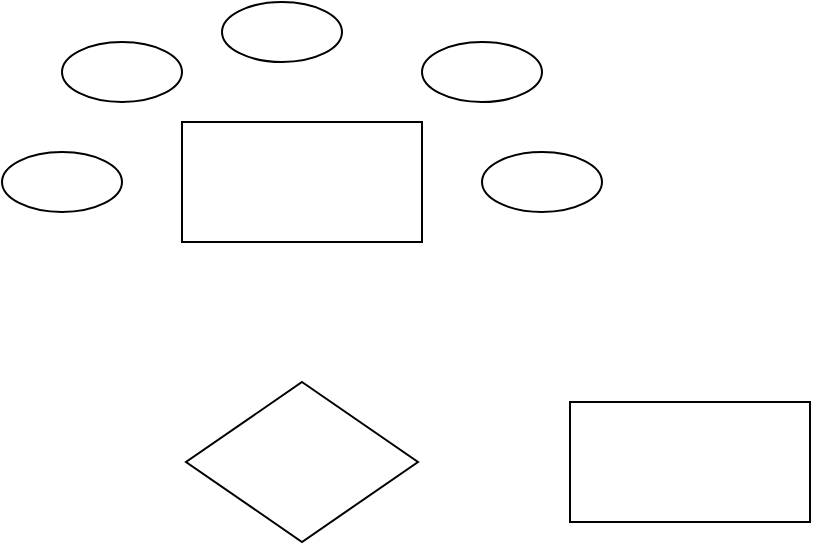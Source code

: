 <mxfile version="22.1.1" type="github">
  <diagram name="Страница — 1" id="IHzxXOlR8JjOgCNSM0FO">
    <mxGraphModel dx="827" dy="502" grid="1" gridSize="10" guides="1" tooltips="1" connect="1" arrows="1" fold="1" page="1" pageScale="1" pageWidth="827" pageHeight="1169" math="0" shadow="0">
      <root>
        <mxCell id="0" />
        <mxCell id="1" parent="0" />
        <mxCell id="sKRGDPMxDWaujR-chesv-1" value="" style="rounded=0;whiteSpace=wrap;html=1;" vertex="1" parent="1">
          <mxGeometry x="160" y="210" width="120" height="60" as="geometry" />
        </mxCell>
        <mxCell id="sKRGDPMxDWaujR-chesv-2" value="" style="ellipse;whiteSpace=wrap;html=1;" vertex="1" parent="1">
          <mxGeometry x="100" y="170" width="60" height="30" as="geometry" />
        </mxCell>
        <mxCell id="sKRGDPMxDWaujR-chesv-3" value="" style="ellipse;whiteSpace=wrap;html=1;" vertex="1" parent="1">
          <mxGeometry x="180" y="150" width="60" height="30" as="geometry" />
        </mxCell>
        <mxCell id="sKRGDPMxDWaujR-chesv-4" value="" style="ellipse;whiteSpace=wrap;html=1;" vertex="1" parent="1">
          <mxGeometry x="70" y="225" width="60" height="30" as="geometry" />
        </mxCell>
        <mxCell id="sKRGDPMxDWaujR-chesv-5" value="" style="ellipse;whiteSpace=wrap;html=1;" vertex="1" parent="1">
          <mxGeometry x="310" y="225" width="60" height="30" as="geometry" />
        </mxCell>
        <mxCell id="sKRGDPMxDWaujR-chesv-6" value="" style="ellipse;whiteSpace=wrap;html=1;" vertex="1" parent="1">
          <mxGeometry x="280" y="170" width="60" height="30" as="geometry" />
        </mxCell>
        <mxCell id="sKRGDPMxDWaujR-chesv-7" value="" style="rhombus;whiteSpace=wrap;html=1;" vertex="1" parent="1">
          <mxGeometry x="162" y="340" width="116" height="80" as="geometry" />
        </mxCell>
        <mxCell id="sKRGDPMxDWaujR-chesv-8" value="" style="rounded=0;whiteSpace=wrap;html=1;" vertex="1" parent="1">
          <mxGeometry x="354" y="350" width="120" height="60" as="geometry" />
        </mxCell>
      </root>
    </mxGraphModel>
  </diagram>
</mxfile>
